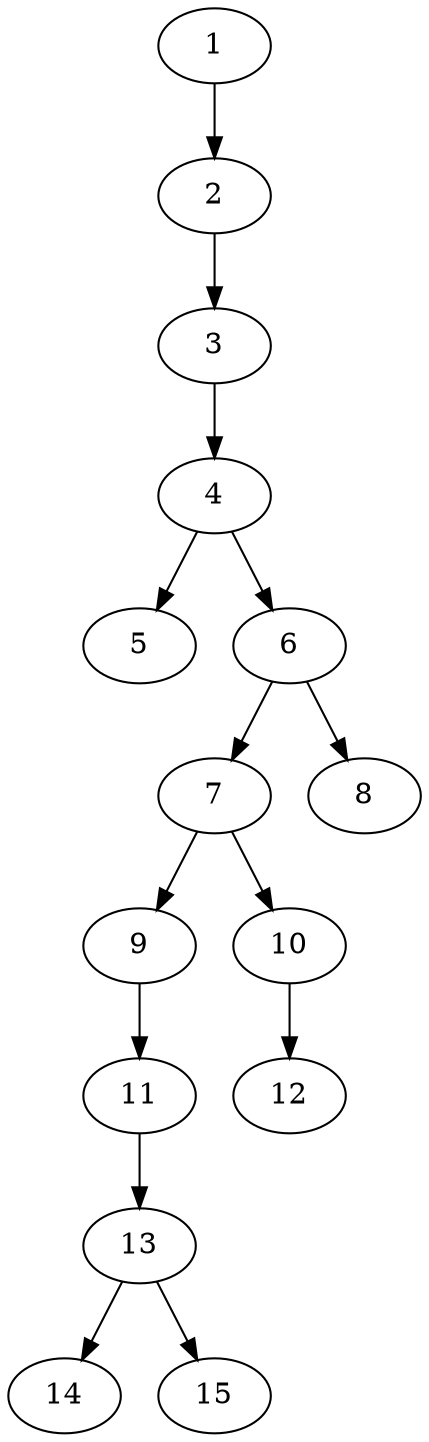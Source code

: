 // DAG automatically generated by daggen at Thu Oct  3 13:59:26 2019
// ./daggen --dot -n 15 --ccr 0.3 --fat 0.3 --regular 0.9 --density 0.5 --mindata 5242880 --maxdata 52428800 
digraph G {
  1 [size="22630400", alpha="0.17", expect_size="6789120"] 
  1 -> 2 [size ="6789120"]
  2 [size="65293653", alpha="0.02", expect_size="19588096"] 
  2 -> 3 [size ="19588096"]
  3 [size="151729493", alpha="0.16", expect_size="45518848"] 
  3 -> 4 [size ="45518848"]
  4 [size="82582187", alpha="0.19", expect_size="24774656"] 
  4 -> 5 [size ="24774656"]
  4 -> 6 [size ="24774656"]
  5 [size="19930453", alpha="0.19", expect_size="5979136"] 
  6 [size="112445440", alpha="0.19", expect_size="33733632"] 
  6 -> 7 [size ="33733632"]
  6 -> 8 [size ="33733632"]
  7 [size="83940693", alpha="0.07", expect_size="25182208"] 
  7 -> 9 [size ="25182208"]
  7 -> 10 [size ="25182208"]
  8 [size="118275413", alpha="0.16", expect_size="35482624"] 
  9 [size="18548053", alpha="0.10", expect_size="5564416"] 
  9 -> 11 [size ="5564416"]
  10 [size="18042880", alpha="0.12", expect_size="5412864"] 
  10 -> 12 [size ="5412864"]
  11 [size="169216000", alpha="0.14", expect_size="50764800"] 
  11 -> 13 [size ="50764800"]
  12 [size="145298773", alpha="0.03", expect_size="43589632"] 
  13 [size="158047573", alpha="0.20", expect_size="47414272"] 
  13 -> 14 [size ="47414272"]
  13 -> 15 [size ="47414272"]
  14 [size="128416427", alpha="0.00", expect_size="38524928"] 
  15 [size="119173120", alpha="0.09", expect_size="35751936"] 
}
